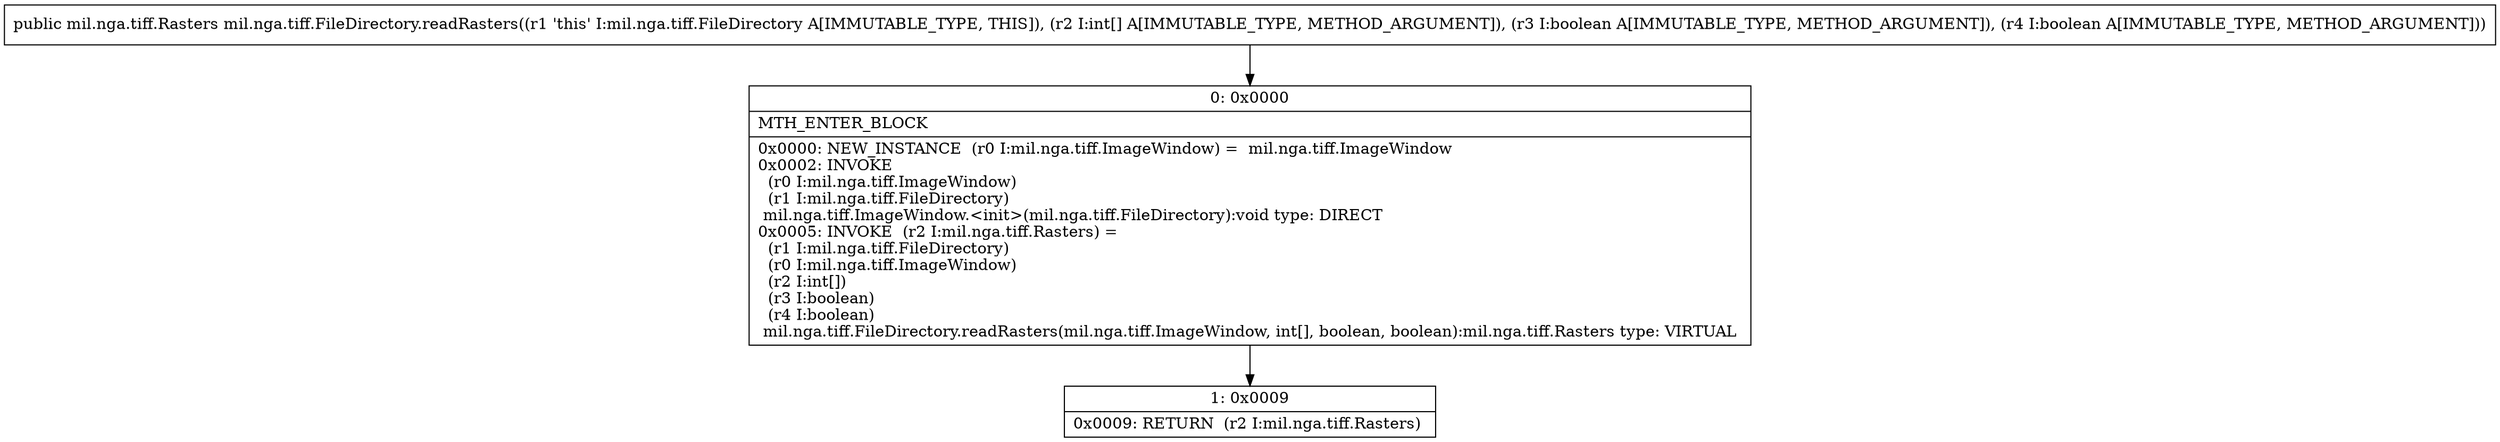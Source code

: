 digraph "CFG formil.nga.tiff.FileDirectory.readRasters([IZZ)Lmil\/nga\/tiff\/Rasters;" {
Node_0 [shape=record,label="{0\:\ 0x0000|MTH_ENTER_BLOCK\l|0x0000: NEW_INSTANCE  (r0 I:mil.nga.tiff.ImageWindow) =  mil.nga.tiff.ImageWindow \l0x0002: INVOKE  \l  (r0 I:mil.nga.tiff.ImageWindow)\l  (r1 I:mil.nga.tiff.FileDirectory)\l mil.nga.tiff.ImageWindow.\<init\>(mil.nga.tiff.FileDirectory):void type: DIRECT \l0x0005: INVOKE  (r2 I:mil.nga.tiff.Rasters) = \l  (r1 I:mil.nga.tiff.FileDirectory)\l  (r0 I:mil.nga.tiff.ImageWindow)\l  (r2 I:int[])\l  (r3 I:boolean)\l  (r4 I:boolean)\l mil.nga.tiff.FileDirectory.readRasters(mil.nga.tiff.ImageWindow, int[], boolean, boolean):mil.nga.tiff.Rasters type: VIRTUAL \l}"];
Node_1 [shape=record,label="{1\:\ 0x0009|0x0009: RETURN  (r2 I:mil.nga.tiff.Rasters) \l}"];
MethodNode[shape=record,label="{public mil.nga.tiff.Rasters mil.nga.tiff.FileDirectory.readRasters((r1 'this' I:mil.nga.tiff.FileDirectory A[IMMUTABLE_TYPE, THIS]), (r2 I:int[] A[IMMUTABLE_TYPE, METHOD_ARGUMENT]), (r3 I:boolean A[IMMUTABLE_TYPE, METHOD_ARGUMENT]), (r4 I:boolean A[IMMUTABLE_TYPE, METHOD_ARGUMENT])) }"];
MethodNode -> Node_0;
Node_0 -> Node_1;
}

